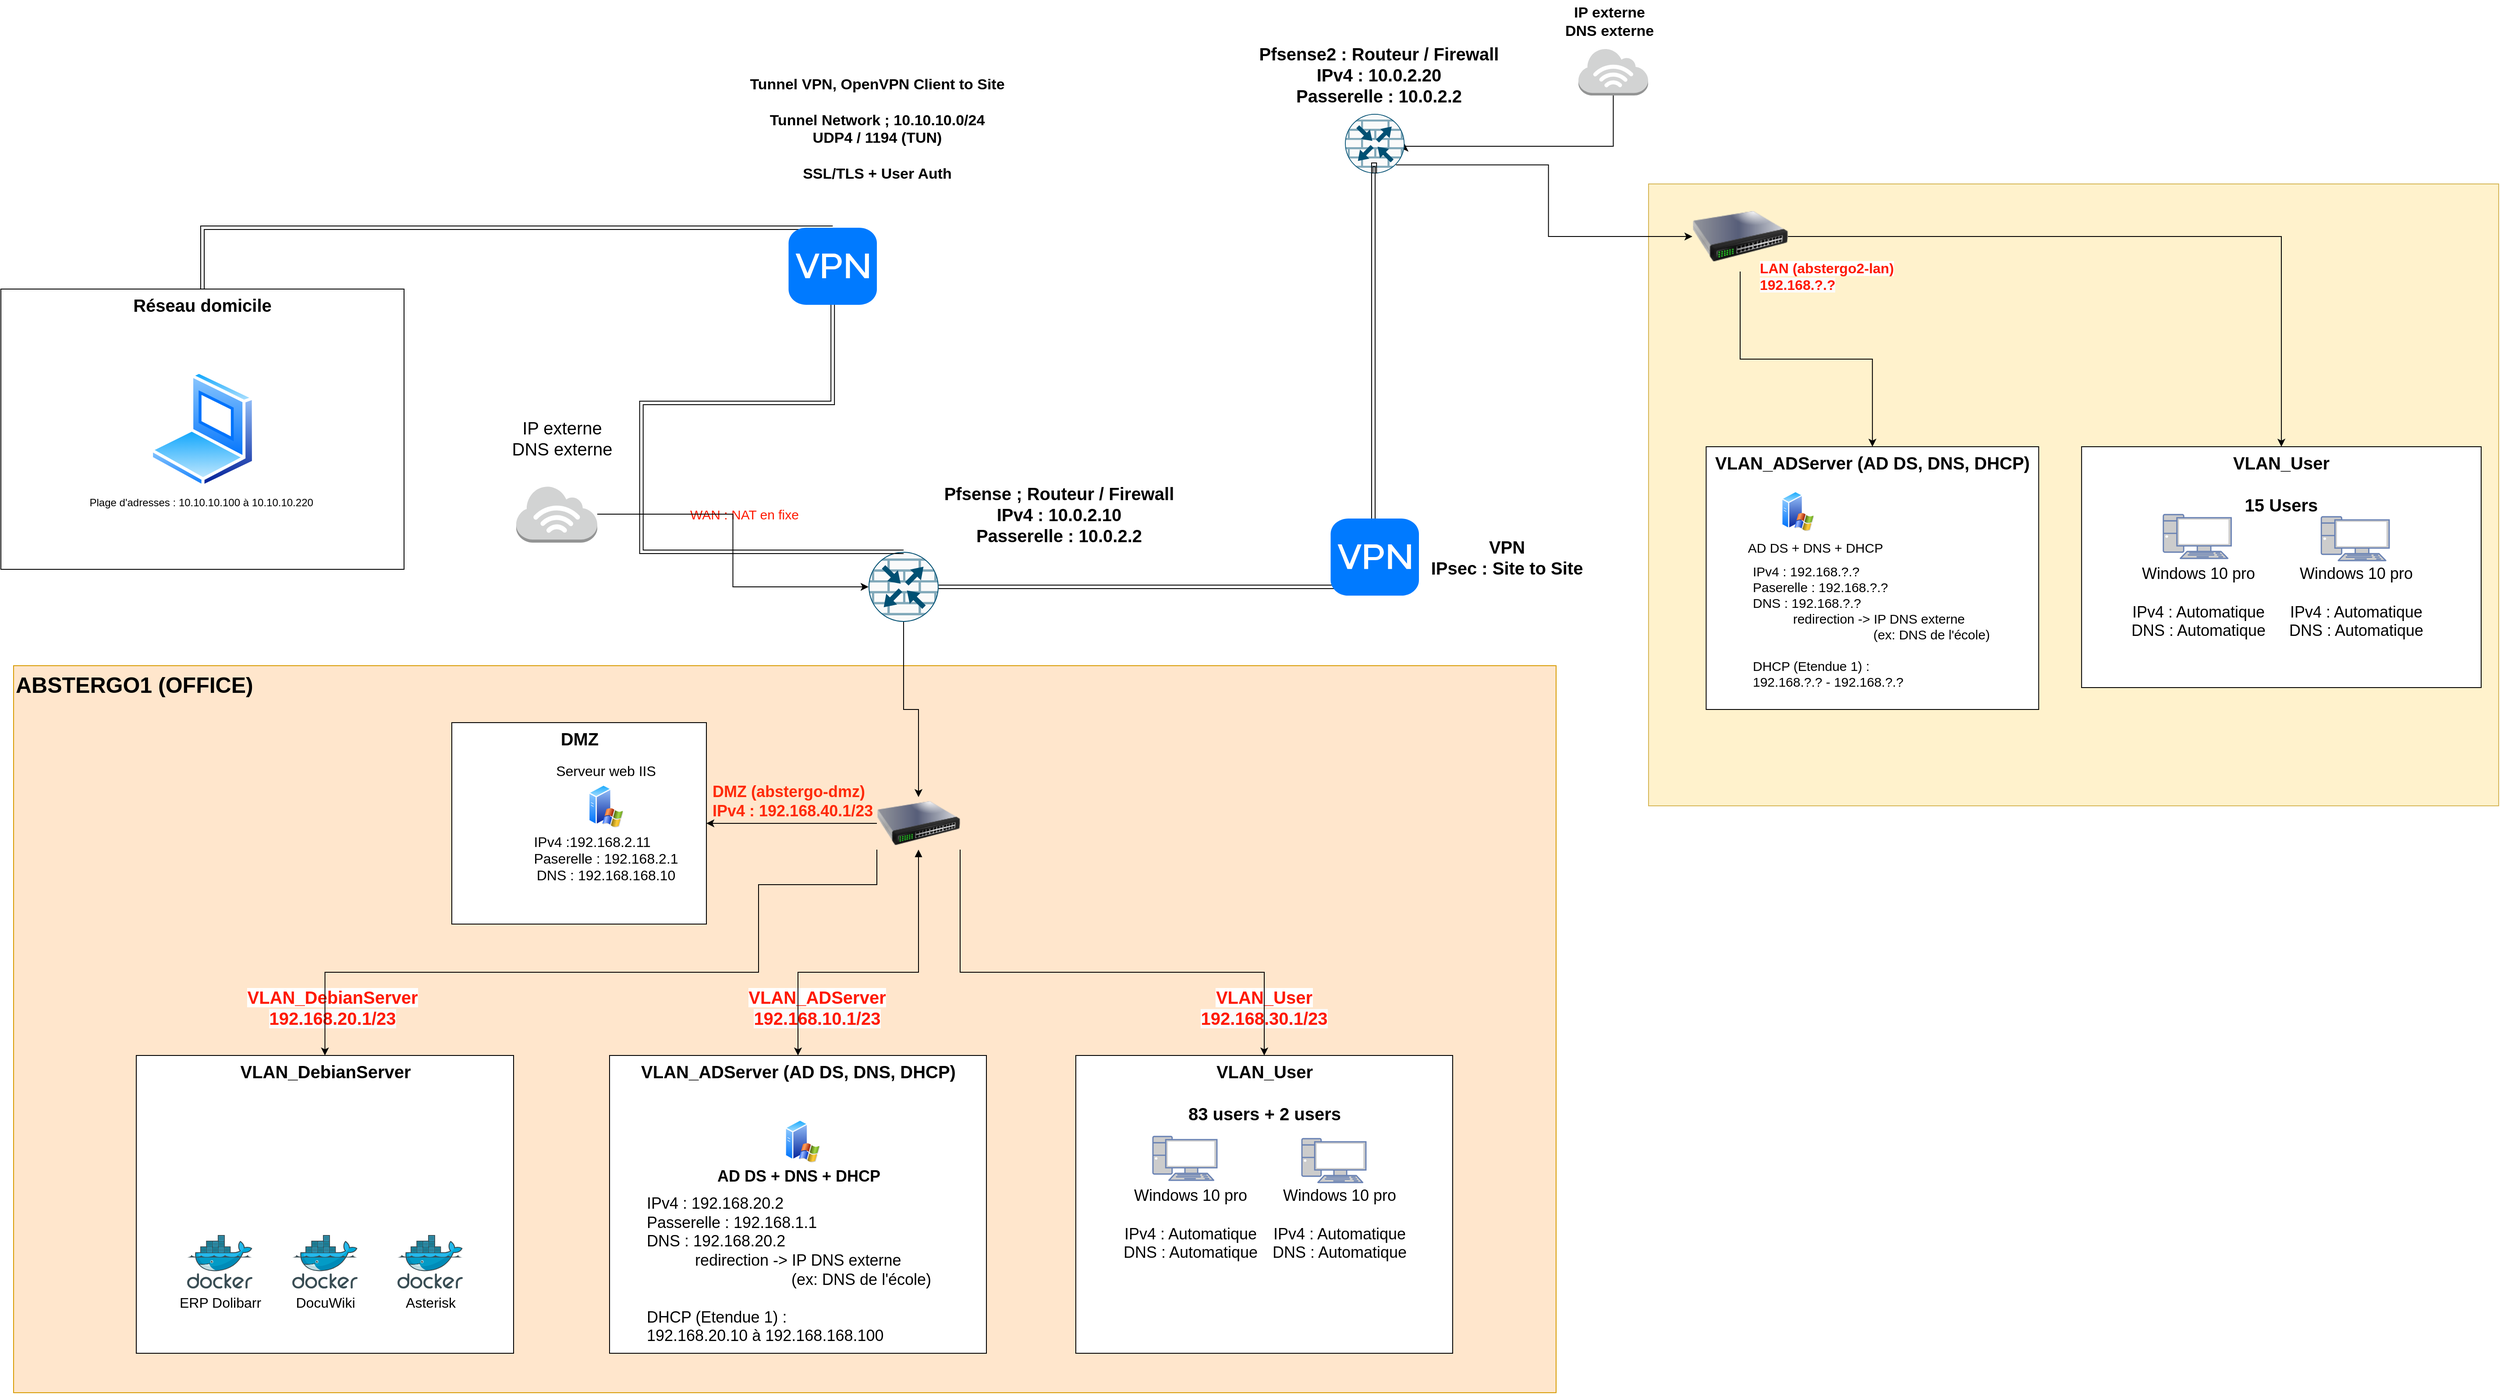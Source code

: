<mxfile version="22.1.11" type="github">
  <diagram name="Page-1" id="MvZi6WjR5LI27vXb7WO2">
    <mxGraphModel dx="2022" dy="1817" grid="1" gridSize="10" guides="1" tooltips="1" connect="1" arrows="1" fold="1" page="1" pageScale="1" pageWidth="827" pageHeight="1169" math="0" shadow="0">
      <root>
        <mxCell id="0" />
        <mxCell id="1" parent="0" />
        <mxCell id="er851UC71g-c0nVrdtV7-1" value="" style="sketch=0;points=[[0.5,0,0],[1,0.5,0],[0.5,1,0],[0,0.5,0],[0.145,0.145,0],[0.856,0.145,0],[0.855,0.856,0],[0.145,0.855,0]];verticalLabelPosition=bottom;html=1;verticalAlign=top;aspect=fixed;align=center;pointerEvents=1;shape=mxgraph.cisco19.rect;prIcon=router_with_firewall;fillColor=#FAFAFA;strokeColor=#005073;fontSize=15;" parent="1" vertex="1">
          <mxGeometry x="310" y="220" width="80" height="80" as="geometry" />
        </mxCell>
        <mxCell id="er851UC71g-c0nVrdtV7-13" value="&lt;font color=&quot;#ff1900&quot; style=&quot;font-size: 15px;&quot;&gt;WAN : NAT en fixe&lt;/font&gt;" style="text;html=1;align=center;verticalAlign=middle;resizable=0;points=[];autosize=1;strokeColor=none;fillColor=none;fontSize=15;" parent="1" vertex="1">
          <mxGeometry x="92.5" y="162" width="150" height="30" as="geometry" />
        </mxCell>
        <mxCell id="er851UC71g-c0nVrdtV7-52" value="VPN &lt;br style=&quot;font-size: 20px;&quot;&gt;IPsec : Site to Site" style="text;html=1;align=center;verticalAlign=middle;resizable=0;points=[];autosize=1;strokeColor=none;fillColor=none;fontSize=20;fontStyle=1" parent="1" vertex="1">
          <mxGeometry x="938" y="196" width="200" height="60" as="geometry" />
        </mxCell>
        <mxCell id="yVtWUF_JaeqVQCscmgx5-1" value="&lt;font style=&quot;font-size: 20px;&quot;&gt;&lt;b style=&quot;border-color: var(--border-color);&quot;&gt;Pfsense ; Routeur / Firewall&lt;/b&gt;&lt;b style=&quot;font-size: 20px;&quot;&gt;&lt;br&gt;IPv4 : 10.0.2.10&lt;br style=&quot;font-size: 20px;&quot;&gt;Passerelle : 10.0.2.2&lt;/b&gt;&lt;br style=&quot;font-size: 20px;&quot;&gt;&lt;/font&gt;" style="text;html=1;strokeColor=none;fillColor=none;align=center;verticalAlign=middle;whiteSpace=wrap;rounded=0;fontSize=20;" parent="1" vertex="1">
          <mxGeometry x="390" y="127" width="275" height="100" as="geometry" />
        </mxCell>
        <mxCell id="mZaBF571lBJjx8OvWB_--5" style="edgeStyle=orthogonalEdgeStyle;rounded=0;orthogonalLoop=1;jettySize=auto;html=1;entryX=1;entryY=0.5;entryDx=0;entryDy=0;entryPerimeter=0;" parent="1" source="er851UC71g-c0nVrdtV7-32" target="er851UC71g-c0nVrdtV7-30" edge="1">
          <mxGeometry relative="1" as="geometry">
            <Array as="points">
              <mxPoint x="1160" y="-243" />
            </Array>
          </mxGeometry>
        </mxCell>
        <mxCell id="mZaBF571lBJjx8OvWB_--21" style="edgeStyle=orthogonalEdgeStyle;rounded=0;orthogonalLoop=1;jettySize=auto;html=1;entryX=0;entryY=0.5;entryDx=0;entryDy=0;entryPerimeter=0;" parent="1" source="er851UC71g-c0nVrdtV7-3" target="er851UC71g-c0nVrdtV7-1" edge="1">
          <mxGeometry relative="1" as="geometry" />
        </mxCell>
        <mxCell id="mZaBF571lBJjx8OvWB_--29" value="&lt;b&gt;&lt;font style=&quot;font-size: 17px;&quot;&gt;Tunnel VPN, OpenVPN Client to Site&lt;br&gt;&lt;br&gt;Tunnel Network ; 10.10.10.0/24&lt;br&gt;UDP4 / 1194 (TUN)&lt;br&gt;&lt;br&gt;SSL/TLS + User Auth&lt;br&gt;&lt;br&gt;&lt;br&gt;&lt;/font&gt;&lt;/b&gt;" style="text;html=1;strokeColor=none;fillColor=none;align=center;verticalAlign=top;whiteSpace=wrap;rounded=0;" parent="1" vertex="1">
          <mxGeometry x="170" y="-330" width="300" height="130" as="geometry" />
        </mxCell>
        <mxCell id="6ZlObFO1UDX342JjieMF-1" value="" style="group" vertex="1" connectable="0" parent="1">
          <mxGeometry x="-680" y="-80" width="460" height="320" as="geometry" />
        </mxCell>
        <mxCell id="mZaBF571lBJjx8OvWB_--22" value="&lt;font style=&quot;font-size: 20px;&quot;&gt;&lt;b&gt;Réseau domicile&lt;/b&gt;&lt;/font&gt;" style="rounded=0;whiteSpace=wrap;html=1;verticalAlign=top;" parent="6ZlObFO1UDX342JjieMF-1" vertex="1">
          <mxGeometry width="460" height="320" as="geometry" />
        </mxCell>
        <mxCell id="mZaBF571lBJjx8OvWB_--23" value="Plage d&#39;adresses : &lt;font style=&quot;font-size: 12px;&quot;&gt;10.10.10.100 à 10.10.10.220&lt;/font&gt;&amp;nbsp;" style="image;aspect=fixed;perimeter=ellipsePerimeter;html=1;align=center;shadow=0;dashed=0;spacingTop=3;image=img/lib/active_directory/laptop_client.svg;" parent="6ZlObFO1UDX342JjieMF-1" vertex="1">
          <mxGeometry x="169.7" y="93" width="120.6" height="134" as="geometry" />
        </mxCell>
        <mxCell id="6ZlObFO1UDX342JjieMF-5" value="" style="group" vertex="1" connectable="0" parent="1">
          <mxGeometry x="1200" y="-200" width="970" height="710" as="geometry" />
        </mxCell>
        <mxCell id="mZaBF571lBJjx8OvWB_--40" value="" style="rounded=0;whiteSpace=wrap;html=1;fillColor=#fff2cc;strokeColor=#d6b656;" parent="6ZlObFO1UDX342JjieMF-5" vertex="1">
          <mxGeometry width="970" height="710" as="geometry" />
        </mxCell>
        <mxCell id="6ZlObFO1UDX342JjieMF-2" value="" style="group" vertex="1" connectable="0" parent="6ZlObFO1UDX342JjieMF-5">
          <mxGeometry x="65.723" y="300" width="379.423" height="300" as="geometry" />
        </mxCell>
        <mxCell id="mZaBF571lBJjx8OvWB_--6" value="&lt;b&gt;VLAN_ADServer (AD DS, DNS, DHCP)&lt;/b&gt;" style="rounded=0;whiteSpace=wrap;html=1;verticalAlign=top;fontSize=20;" parent="6ZlObFO1UDX342JjieMF-2" vertex="1">
          <mxGeometry width="379.423" height="300" as="geometry" />
        </mxCell>
        <mxCell id="6ZlObFO1UDX342JjieMF-23" value="" style="group" vertex="1" connectable="0" parent="6ZlObFO1UDX342JjieMF-2">
          <mxGeometry x="34.493" y="50" width="287.131" height="235" as="geometry" />
        </mxCell>
        <mxCell id="er851UC71g-c0nVrdtV7-41" value="" style="image;aspect=fixed;perimeter=ellipsePerimeter;html=1;align=center;shadow=0;dashed=0;spacingTop=3;image=img/lib/active_directory/windows_server_2.svg;fontSize=15;" parent="6ZlObFO1UDX342JjieMF-23" vertex="1">
          <mxGeometry x="51.273" width="37.29" height="46.612" as="geometry" />
        </mxCell>
        <mxCell id="er851UC71g-c0nVrdtV7-42" value="AD DS + DNS + DHCP&lt;br style=&quot;font-size: 15px;&quot;&gt;" style="text;html=1;align=center;verticalAlign=middle;resizable=0;points=[];autosize=1;strokeColor=none;fillColor=none;fontSize=15;" parent="6ZlObFO1UDX342JjieMF-23" vertex="1">
          <mxGeometry y="50" width="180" height="30" as="geometry" />
        </mxCell>
        <mxCell id="er851UC71g-c0nVrdtV7-43" value="IPv4 : 192.168.?.?&lt;br style=&quot;font-size: 15px;&quot;&gt;Paserelle : 192.168.?.?&lt;br style=&quot;font-size: 15px;&quot;&gt;DNS : 192.168.?.?&lt;br style=&quot;font-size: 15px;&quot;&gt;&amp;nbsp; &amp;nbsp; &amp;nbsp; &amp;nbsp; &amp;nbsp; &amp;nbsp;redirection -&amp;gt; IP DNS externe&lt;br style=&quot;font-size: 15px;&quot;&gt;&amp;nbsp; &amp;nbsp; &amp;nbsp; &amp;nbsp; &amp;nbsp; &amp;nbsp; &amp;nbsp; &amp;nbsp; &amp;nbsp; &amp;nbsp; &amp;nbsp; &amp;nbsp; &amp;nbsp; &amp;nbsp; &amp;nbsp; &amp;nbsp; &amp;nbsp;(ex: DNS de l&#39;école)&lt;br style=&quot;font-size: 15px;&quot;&gt;&lt;br style=&quot;font-size: 15px;&quot;&gt;DHCP (Etendue 1) :&lt;br style=&quot;font-size: 15px;&quot;&gt;192.168.?.? - 192.168.?.?" style="text;html=1;align=left;verticalAlign=middle;resizable=0;points=[];autosize=1;strokeColor=none;fillColor=none;fontSize=15;" parent="6ZlObFO1UDX342JjieMF-23" vertex="1">
          <mxGeometry x="16.78" y="75" width="290" height="160" as="geometry" />
        </mxCell>
        <mxCell id="6ZlObFO1UDX342JjieMF-3" value="" style="group" vertex="1" connectable="0" parent="6ZlObFO1UDX342JjieMF-5">
          <mxGeometry x="494.09" y="300" width="455.91" height="275" as="geometry" />
        </mxCell>
        <mxCell id="mZaBF571lBJjx8OvWB_--32" value="&lt;font style=&quot;font-size: 20px;&quot;&gt;&lt;b&gt;VLAN_User&lt;br&gt;&lt;br&gt;15 Users&lt;br&gt;&lt;/b&gt;&lt;/font&gt;" style="rounded=0;whiteSpace=wrap;html=1;verticalAlign=top;" parent="6ZlObFO1UDX342JjieMF-3" vertex="1">
          <mxGeometry width="455.91" height="275" as="geometry" />
        </mxCell>
        <mxCell id="6ZlObFO1UDX342JjieMF-27" value="" style="group" vertex="1" connectable="0" parent="6ZlObFO1UDX342JjieMF-3">
          <mxGeometry x="222.654" y="80" width="190.846" height="147.5" as="geometry" />
        </mxCell>
        <mxCell id="mZaBF571lBJjx8OvWB_--34" value="Windows 10 pro&lt;br style=&quot;font-size: 18px;&quot;&gt;&lt;br style=&quot;font-size: 18px;&quot;&gt;IPv4 : Automatique&lt;br style=&quot;font-size: 18px;&quot;&gt;DNS : Automatique" style="text;html=1;align=center;verticalAlign=middle;resizable=0;points=[];autosize=1;strokeColor=none;fillColor=none;fontSize=18;" parent="6ZlObFO1UDX342JjieMF-27" vertex="1">
          <mxGeometry y="47.5" width="180" height="100" as="geometry" />
        </mxCell>
        <mxCell id="mZaBF571lBJjx8OvWB_--36" value="" style="fontColor=#0066CC;verticalAlign=top;verticalLabelPosition=bottom;labelPosition=center;align=center;html=1;outlineConnect=0;fillColor=#CCCCCC;strokeColor=#6881B3;gradientColor=none;gradientDirection=north;strokeWidth=2;shape=mxgraph.networks.pc;" parent="6ZlObFO1UDX342JjieMF-27" vertex="1">
          <mxGeometry x="50.892" width="77.399" height="50" as="geometry" />
        </mxCell>
        <mxCell id="6ZlObFO1UDX342JjieMF-28" value="" style="group" vertex="1" connectable="0" parent="6ZlObFO1UDX342JjieMF-3">
          <mxGeometry x="42.41" y="77.5" width="190.846" height="150" as="geometry" />
        </mxCell>
        <mxCell id="mZaBF571lBJjx8OvWB_--33" value="Windows 10 pro&lt;br style=&quot;font-size: 18px;&quot;&gt;&lt;br style=&quot;font-size: 18px;&quot;&gt;IPv4 : Automatique&lt;br style=&quot;font-size: 18px;&quot;&gt;DNS : Automatique" style="text;html=1;align=center;verticalAlign=middle;resizable=0;points=[];autosize=1;strokeColor=none;fillColor=none;fontSize=18;" parent="6ZlObFO1UDX342JjieMF-28" vertex="1">
          <mxGeometry y="50" width="180" height="100" as="geometry" />
        </mxCell>
        <mxCell id="mZaBF571lBJjx8OvWB_--35" value="" style="fontColor=#0066CC;verticalAlign=top;verticalLabelPosition=bottom;labelPosition=center;align=center;html=1;outlineConnect=0;fillColor=#CCCCCC;strokeColor=#6881B3;gradientColor=none;gradientDirection=north;strokeWidth=2;shape=mxgraph.networks.pc;" parent="6ZlObFO1UDX342JjieMF-28" vertex="1">
          <mxGeometry x="50.892" width="77.399" height="50" as="geometry" />
        </mxCell>
        <mxCell id="6ZlObFO1UDX342JjieMF-4" value="" style="group" vertex="1" connectable="0" parent="6ZlObFO1UDX342JjieMF-5">
          <mxGeometry x="49.999" y="20" width="278.741" height="120" as="geometry" />
        </mxCell>
        <mxCell id="er851UC71g-c0nVrdtV7-39" value="" style="image;html=1;image=img/lib/clip_art/networking/Switch_128x128.png" parent="6ZlObFO1UDX342JjieMF-4" vertex="1">
          <mxGeometry width="109.073" height="80" as="geometry" />
        </mxCell>
        <mxCell id="er851UC71g-c0nVrdtV7-44" value="&lt;font style=&quot;font-size: 16px;&quot; color=&quot;#ff1900&quot;&gt;&lt;b&gt;&lt;span style=&quot;font-family: Helvetica; font-style: normal; font-variant-ligatures: normal; font-variant-caps: normal; letter-spacing: normal; orphans: 2; text-align: center; text-indent: 0px; text-transform: none; widows: 2; word-spacing: 0px; -webkit-text-stroke-width: 0px; background-color: rgb(255, 255, 255); text-decoration-thickness: initial; text-decoration-style: initial; text-decoration-color: initial; float: none; display: inline !important;&quot;&gt;LAN (abstergo2-lan)&lt;/span&gt;&lt;br style=&quot;border-color: var(--border-color); font-family: Helvetica; font-style: normal; font-variant-ligatures: normal; font-variant-caps: normal; letter-spacing: normal; orphans: 2; text-indent: 0px; text-transform: none; widows: 2; word-spacing: 0px; -webkit-text-stroke-width: 0px; text-decoration-thickness: initial; text-decoration-style: initial; text-decoration-color: initial; text-align: left; background-color: rgb(251, 251, 251);&quot;&gt;&lt;span style=&quot;border-color: var(--border-color); font-family: Helvetica; font-style: normal; font-variant-ligatures: normal; font-variant-caps: normal; letter-spacing: normal; orphans: 2; text-indent: 0px; text-transform: none; widows: 2; word-spacing: 0px; -webkit-text-stroke-width: 0px; text-decoration-thickness: initial; text-decoration-style: initial; text-decoration-color: initial; text-align: left; background-color: rgb(251, 251, 251);&quot;&gt;192.168.?.?&lt;/span&gt;&lt;/b&gt;&lt;/font&gt;" style="text;whiteSpace=wrap;html=1;" parent="6ZlObFO1UDX342JjieMF-4" vertex="1">
          <mxGeometry x="75.046" y="60" width="203.695" height="60" as="geometry" />
        </mxCell>
        <mxCell id="mZaBF571lBJjx8OvWB_--38" style="edgeStyle=orthogonalEdgeStyle;rounded=0;orthogonalLoop=1;jettySize=auto;html=1;exitX=0.5;exitY=1;exitDx=0;exitDy=0;entryX=0.5;entryY=0;entryDx=0;entryDy=0;" parent="6ZlObFO1UDX342JjieMF-5" source="er851UC71g-c0nVrdtV7-39" target="mZaBF571lBJjx8OvWB_--6" edge="1">
          <mxGeometry relative="1" as="geometry" />
        </mxCell>
        <mxCell id="mZaBF571lBJjx8OvWB_--41" style="edgeStyle=orthogonalEdgeStyle;rounded=0;orthogonalLoop=1;jettySize=auto;html=1;entryX=0.5;entryY=0;entryDx=0;entryDy=0;" parent="6ZlObFO1UDX342JjieMF-5" source="er851UC71g-c0nVrdtV7-39" target="mZaBF571lBJjx8OvWB_--32" edge="1">
          <mxGeometry relative="1" as="geometry" />
        </mxCell>
        <mxCell id="6ZlObFO1UDX342JjieMF-30" value="" style="group" vertex="1" connectable="0" parent="1">
          <mxGeometry x="-665.5" y="350" width="1760" height="830" as="geometry" />
        </mxCell>
        <mxCell id="mZaBF571lBJjx8OvWB_--7" value="&lt;font size=&quot;1&quot; style=&quot;&quot;&gt;&lt;b style=&quot;font-size: 25px;&quot;&gt;ABSTERGO1 (OFFICE)&lt;/b&gt;&lt;/font&gt;" style="rounded=0;whiteSpace=wrap;html=1;verticalAlign=top;fillColor=#ffe6cc;strokeColor=#d79b00;align=left;" parent="6ZlObFO1UDX342JjieMF-30" vertex="1">
          <mxGeometry width="1760" height="830" as="geometry" />
        </mxCell>
        <mxCell id="er851UC71g-c0nVrdtV7-9" value="" style="image;html=1;image=img/lib/clip_art/networking/Switch_128x128.png" parent="6ZlObFO1UDX342JjieMF-30" vertex="1">
          <mxGeometry x="985" y="150" width="95" height="60" as="geometry" />
        </mxCell>
        <mxCell id="6ZlObFO1UDX342JjieMF-16" value="" style="group" vertex="1" connectable="0" parent="6ZlObFO1UDX342JjieMF-30">
          <mxGeometry x="140" y="360" width="430.5" height="425" as="geometry" />
        </mxCell>
        <mxCell id="mZaBF571lBJjx8OvWB_--16" value="&lt;font style=&quot;font-size: 20px;&quot; color=&quot;#ff1900&quot;&gt;&lt;b&gt;&lt;span style=&quot;font-family: Helvetica; font-style: normal; font-variant-ligatures: normal; font-variant-caps: normal; letter-spacing: normal; orphans: 2; text-indent: 0px; text-transform: none; widows: 2; word-spacing: 0px; -webkit-text-stroke-width: 0px; background-color: rgb(255, 255, 255); text-decoration-thickness: initial; text-decoration-style: initial; text-decoration-color: initial; float: none; display: inline !important;&quot;&gt;VLAN_DebianServer&lt;/span&gt;&lt;br style=&quot;border-color: var(--border-color); font-family: Helvetica; font-style: normal; font-variant-ligatures: normal; font-variant-caps: normal; letter-spacing: normal; orphans: 2; text-indent: 0px; text-transform: none; widows: 2; word-spacing: 0px; -webkit-text-stroke-width: 0px; text-decoration-thickness: initial; text-decoration-style: initial; text-decoration-color: initial; background-color: rgb(251, 251, 251);&quot;&gt;&lt;span style=&quot;border-color: var(--border-color); font-family: Helvetica; font-style: normal; font-variant-ligatures: normal; font-variant-caps: normal; letter-spacing: normal; orphans: 2; text-indent: 0px; text-transform: none; widows: 2; word-spacing: 0px; -webkit-text-stroke-width: 0px; text-decoration-thickness: initial; text-decoration-style: initial; text-decoration-color: initial; background-color: rgb(251, 251, 251);&quot;&gt;192.168.20.1/23&lt;/span&gt;&lt;/b&gt;&lt;/font&gt;" style="text;whiteSpace=wrap;html=1;align=center;" parent="6ZlObFO1UDX342JjieMF-16" vertex="1">
          <mxGeometry x="17.5" width="413" height="50" as="geometry" />
        </mxCell>
        <mxCell id="6ZlObFO1UDX342JjieMF-15" value="" style="group" vertex="1" connectable="0" parent="6ZlObFO1UDX342JjieMF-16">
          <mxGeometry y="85" width="430.5" height="340" as="geometry" />
        </mxCell>
        <mxCell id="fWp4V6kTdG-GsxBKZvSA-1" value="&lt;font style=&quot;font-size: 20px;&quot;&gt;&lt;b&gt;VLAN_DebianServer&lt;br&gt;&lt;/b&gt;&lt;/font&gt;" style="rounded=0;whiteSpace=wrap;html=1;verticalAlign=top;" parent="6ZlObFO1UDX342JjieMF-15" vertex="1">
          <mxGeometry width="430.5" height="340" as="geometry" />
        </mxCell>
        <mxCell id="6ZlObFO1UDX342JjieMF-14" value="" style="group" vertex="1" connectable="0" parent="6ZlObFO1UDX342JjieMF-15">
          <mxGeometry x="58" y="205.0" width="314.51" height="61.1" as="geometry" />
        </mxCell>
        <mxCell id="mZaBF571lBJjx8OvWB_--13" value="&lt;font style=&quot;font-size: 16px;&quot;&gt;ERP Dolibarr&lt;/font&gt;" style="image;sketch=0;aspect=fixed;html=1;points=[];align=center;fontSize=12;image=img/lib/mscae/Docker.svg;" parent="6ZlObFO1UDX342JjieMF-14" vertex="1">
          <mxGeometry y="1.137e-13" width="74.51" height="61.1" as="geometry" />
        </mxCell>
        <mxCell id="mZaBF571lBJjx8OvWB_--14" value="&lt;font style=&quot;font-size: 16px;&quot;&gt;DocuWiki&lt;br&gt;&lt;/font&gt;" style="image;sketch=0;aspect=fixed;html=1;points=[];align=center;fontSize=12;image=img/lib/mscae/Docker.svg;" parent="6ZlObFO1UDX342JjieMF-14" vertex="1">
          <mxGeometry x="120" width="74.51" height="61.1" as="geometry" />
        </mxCell>
        <mxCell id="mZaBF571lBJjx8OvWB_--15" value="&lt;font style=&quot;font-size: 16px;&quot;&gt;Asterisk&lt;br&gt;&lt;/font&gt;" style="image;sketch=0;aspect=fixed;html=1;points=[];align=center;fontSize=12;image=img/lib/mscae/Docker.svg;" parent="6ZlObFO1UDX342JjieMF-14" vertex="1">
          <mxGeometry x="240" width="74.51" height="61.1" as="geometry" />
        </mxCell>
        <mxCell id="NEBlF3I7ez4M1kG7c2lx-2" style="edgeStyle=orthogonalEdgeStyle;rounded=0;orthogonalLoop=1;jettySize=auto;html=1;exitX=0;exitY=1;exitDx=0;exitDy=0;entryX=0.5;entryY=0;entryDx=0;entryDy=0;" parent="6ZlObFO1UDX342JjieMF-30" source="er851UC71g-c0nVrdtV7-9" target="fWp4V6kTdG-GsxBKZvSA-1" edge="1">
          <mxGeometry relative="1" as="geometry">
            <Array as="points">
              <mxPoint x="985" y="250" />
              <mxPoint x="850" y="250" />
              <mxPoint x="850" y="350" />
              <mxPoint x="355" y="350" />
            </Array>
          </mxGeometry>
        </mxCell>
        <mxCell id="6ZlObFO1UDX342JjieMF-17" value="" style="group" vertex="1" connectable="0" parent="6ZlObFO1UDX342JjieMF-30">
          <mxGeometry x="680" y="360" width="443" height="425" as="geometry" />
        </mxCell>
        <mxCell id="mZaBF571lBJjx8OvWB_--18" value="&lt;font style=&quot;font-size: 20px;&quot; color=&quot;#ff1900&quot;&gt;&lt;b&gt;&lt;span style=&quot;font-family: Helvetica; font-style: normal; font-variant-ligatures: normal; font-variant-caps: normal; letter-spacing: normal; orphans: 2; text-indent: 0px; text-transform: none; widows: 2; word-spacing: 0px; -webkit-text-stroke-width: 0px; background-color: rgb(255, 255, 255); text-decoration-thickness: initial; text-decoration-style: initial; text-decoration-color: initial; float: none; display: inline !important;&quot;&gt;VLAN_ADServer&lt;/span&gt;&lt;br style=&quot;border-color: var(--border-color); font-family: Helvetica; font-style: normal; font-variant-ligatures: normal; font-variant-caps: normal; letter-spacing: normal; orphans: 2; text-indent: 0px; text-transform: none; widows: 2; word-spacing: 0px; -webkit-text-stroke-width: 0px; text-decoration-thickness: initial; text-decoration-style: initial; text-decoration-color: initial; background-color: rgb(251, 251, 251);&quot;&gt;&lt;span style=&quot;border-color: var(--border-color); font-family: Helvetica; font-style: normal; font-variant-ligatures: normal; font-variant-caps: normal; letter-spacing: normal; orphans: 2; text-indent: 0px; text-transform: none; widows: 2; word-spacing: 0px; -webkit-text-stroke-width: 0px; text-decoration-thickness: initial; text-decoration-style: initial; text-decoration-color: initial; background-color: rgb(251, 251, 251);&quot;&gt;192.168.10.1/23&lt;/span&gt;&lt;/b&gt;&lt;/font&gt;" style="text;whiteSpace=wrap;html=1;align=center;" parent="6ZlObFO1UDX342JjieMF-17" vertex="1">
          <mxGeometry x="30" width="413" height="50" as="geometry" />
        </mxCell>
        <mxCell id="6ZlObFO1UDX342JjieMF-7" value="" style="group" vertex="1" connectable="0" parent="6ZlObFO1UDX342JjieMF-17">
          <mxGeometry y="85" width="430" height="340" as="geometry" />
        </mxCell>
        <mxCell id="6ZlObFO1UDX342JjieMF-13" value="" style="group" vertex="1" connectable="0" parent="6ZlObFO1UDX342JjieMF-7">
          <mxGeometry width="430" height="340" as="geometry" />
        </mxCell>
        <mxCell id="mZaBF571lBJjx8OvWB_--1" value="&lt;font style=&quot;font-size: 20px;&quot;&gt;&lt;b&gt;VLAN_ADServer (AD DS, DNS, DHCP)&lt;br&gt;&lt;br&gt;&lt;/b&gt;&lt;/font&gt;" style="rounded=0;whiteSpace=wrap;html=1;verticalAlign=top;" parent="6ZlObFO1UDX342JjieMF-13" vertex="1">
          <mxGeometry width="430" height="340" as="geometry" />
        </mxCell>
        <mxCell id="6ZlObFO1UDX342JjieMF-12" value="" style="group" vertex="1" connectable="0" parent="6ZlObFO1UDX342JjieMF-13">
          <mxGeometry x="40" y="72.5" width="350" height="267.5" as="geometry" />
        </mxCell>
        <mxCell id="er851UC71g-c0nVrdtV7-7" value="" style="image;aspect=fixed;perimeter=ellipsePerimeter;html=1;align=center;shadow=0;dashed=0;spacingTop=3;image=img/lib/active_directory/windows_server_2.svg;fontSize=18;fontStyle=1" parent="6ZlObFO1UDX342JjieMF-12" vertex="1">
          <mxGeometry x="160" width="40" height="50" as="geometry" />
        </mxCell>
        <mxCell id="er851UC71g-c0nVrdtV7-21" value="IPv4 : 192.168.20.2&lt;br style=&quot;font-size: 18px;&quot;&gt;Passerelle : 192.168.1.1&lt;br style=&quot;font-size: 18px;&quot;&gt;DNS : 192.168.20.2&lt;br style=&quot;font-size: 18px;&quot;&gt;&amp;nbsp; &amp;nbsp; &amp;nbsp; &amp;nbsp; &amp;nbsp; &amp;nbsp;redirection -&amp;gt; IP DNS externe&lt;br style=&quot;font-size: 18px;&quot;&gt;&amp;nbsp; &amp;nbsp; &amp;nbsp; &amp;nbsp; &amp;nbsp; &amp;nbsp; &amp;nbsp; &amp;nbsp; &amp;nbsp; &amp;nbsp; &amp;nbsp; &amp;nbsp; &amp;nbsp; &amp;nbsp; &amp;nbsp; &amp;nbsp; &amp;nbsp;(ex: DNS de l&#39;école)&lt;br style=&quot;font-size: 18px;&quot;&gt;&lt;br style=&quot;font-size: 18px;&quot;&gt;DHCP (Etendue 1) :&lt;br style=&quot;font-size: 18px;&quot;&gt;192.168.20.10 à 192.168.168.100" style="text;html=1;align=left;verticalAlign=middle;resizable=0;points=[];autosize=1;strokeColor=none;fillColor=none;fontSize=18;" parent="6ZlObFO1UDX342JjieMF-12" vertex="1">
          <mxGeometry y="77.5" width="350" height="190" as="geometry" />
        </mxCell>
        <mxCell id="er851UC71g-c0nVrdtV7-8" value="&lt;b style=&quot;font-size: 18px;&quot;&gt;AD DS + DNS + DHCP&lt;/b&gt;" style="text;html=1;align=center;verticalAlign=middle;resizable=0;points=[];autosize=1;strokeColor=none;fillColor=none;fontSize=18;" parent="6ZlObFO1UDX342JjieMF-12" vertex="1">
          <mxGeometry x="70" y="45" width="210" height="40" as="geometry" />
        </mxCell>
        <mxCell id="mZaBF571lBJjx8OvWB_--10" style="edgeStyle=orthogonalEdgeStyle;rounded=0;orthogonalLoop=1;jettySize=auto;html=1;entryX=0.5;entryY=0;entryDx=0;entryDy=0;startArrow=block;startFill=1;" parent="6ZlObFO1UDX342JjieMF-30" target="mZaBF571lBJjx8OvWB_--1" edge="1" source="er851UC71g-c0nVrdtV7-9">
          <mxGeometry relative="1" as="geometry">
            <Array as="points">
              <mxPoint x="1033" y="350" />
              <mxPoint x="895" y="350" />
            </Array>
            <mxPoint x="1040.0" y="255" as="sourcePoint" />
          </mxGeometry>
        </mxCell>
        <mxCell id="6ZlObFO1UDX342JjieMF-18" value="" style="group" vertex="1" connectable="0" parent="6ZlObFO1UDX342JjieMF-30">
          <mxGeometry x="1212" y="360" width="430" height="425" as="geometry" />
        </mxCell>
        <mxCell id="mZaBF571lBJjx8OvWB_--19" value="&lt;font style=&quot;font-size: 20px;&quot; color=&quot;#ff1900&quot;&gt;&lt;b&gt;&lt;span style=&quot;font-family: Helvetica; font-style: normal; font-variant-ligatures: normal; font-variant-caps: normal; letter-spacing: normal; orphans: 2; text-indent: 0px; text-transform: none; widows: 2; word-spacing: 0px; -webkit-text-stroke-width: 0px; background-color: rgb(255, 255, 255); text-decoration-thickness: initial; text-decoration-style: initial; text-decoration-color: initial; float: none; display: inline !important;&quot;&gt;VLAN_User&lt;/span&gt;&lt;br style=&quot;border-color: var(--border-color); font-family: Helvetica; font-style: normal; font-variant-ligatures: normal; font-variant-caps: normal; letter-spacing: normal; orphans: 2; text-indent: 0px; text-transform: none; widows: 2; word-spacing: 0px; -webkit-text-stroke-width: 0px; text-decoration-thickness: initial; text-decoration-style: initial; text-decoration-color: initial; background-color: rgb(251, 251, 251);&quot;&gt;&lt;span style=&quot;border-color: var(--border-color); font-family: Helvetica; font-style: normal; font-variant-ligatures: normal; font-variant-caps: normal; letter-spacing: normal; orphans: 2; text-indent: 0px; text-transform: none; widows: 2; word-spacing: 0px; -webkit-text-stroke-width: 0px; text-decoration-thickness: initial; text-decoration-style: initial; text-decoration-color: initial; background-color: rgb(251, 251, 251);&quot;&gt;192.168.30.1/23&lt;/span&gt;&lt;/b&gt;&lt;/font&gt;" style="text;whiteSpace=wrap;html=1;align=center;" parent="6ZlObFO1UDX342JjieMF-18" vertex="1">
          <mxGeometry x="8.5" width="413" height="50" as="geometry" />
        </mxCell>
        <mxCell id="6ZlObFO1UDX342JjieMF-11" value="" style="group" vertex="1" connectable="0" parent="6ZlObFO1UDX342JjieMF-18">
          <mxGeometry y="85" width="430" height="340" as="geometry" />
        </mxCell>
        <mxCell id="mZaBF571lBJjx8OvWB_--3" value="&lt;font style=&quot;font-size: 20px;&quot;&gt;&lt;b&gt;VLAN_User&lt;br&gt;&lt;br&gt;83 users + 2 users&lt;br&gt;&lt;/b&gt;&lt;/font&gt;" style="rounded=0;whiteSpace=wrap;html=1;verticalAlign=top;" parent="6ZlObFO1UDX342JjieMF-11" vertex="1">
          <mxGeometry width="430" height="340" as="geometry" />
        </mxCell>
        <mxCell id="6ZlObFO1UDX342JjieMF-9" value="" style="group" vertex="1" connectable="0" parent="6ZlObFO1UDX342JjieMF-11">
          <mxGeometry x="210" y="95" width="180" height="147.5" as="geometry" />
        </mxCell>
        <mxCell id="mZaBF571lBJjx8OvWB_--9" value="Windows 10 pro&lt;br style=&quot;font-size: 18px;&quot;&gt;&lt;br style=&quot;font-size: 18px;&quot;&gt;IPv4&amp;nbsp;: Automatique&lt;br style=&quot;font-size: 18px;&quot;&gt;DNS : Automatique" style="text;html=1;align=center;verticalAlign=middle;resizable=0;points=[];autosize=1;strokeColor=none;fillColor=none;fontSize=18;" parent="6ZlObFO1UDX342JjieMF-9" vertex="1">
          <mxGeometry y="47.5" width="180" height="100" as="geometry" />
        </mxCell>
        <mxCell id="mZaBF571lBJjx8OvWB_--25" value="" style="fontColor=#0066CC;verticalAlign=top;verticalLabelPosition=bottom;labelPosition=center;align=center;html=1;outlineConnect=0;fillColor=#CCCCCC;strokeColor=#6881B3;gradientColor=none;gradientDirection=north;strokeWidth=2;shape=mxgraph.networks.pc;" parent="6ZlObFO1UDX342JjieMF-9" vertex="1">
          <mxGeometry x="48" width="73" height="50" as="geometry" />
        </mxCell>
        <mxCell id="6ZlObFO1UDX342JjieMF-10" value="" style="group" vertex="1" connectable="0" parent="6ZlObFO1UDX342JjieMF-11">
          <mxGeometry x="40" y="92.5" width="180" height="150" as="geometry" />
        </mxCell>
        <mxCell id="er851UC71g-c0nVrdtV7-24" value="Windows 10 pro&lt;br style=&quot;font-size: 18px;&quot;&gt;&lt;br style=&quot;font-size: 18px;&quot;&gt;IPv4 : Automatique&lt;br style=&quot;font-size: 18px;&quot;&gt;DNS : Automatique" style="text;html=1;align=center;verticalAlign=middle;resizable=0;points=[];autosize=1;strokeColor=none;fillColor=none;fontSize=18;" parent="6ZlObFO1UDX342JjieMF-10" vertex="1">
          <mxGeometry y="50" width="180" height="100" as="geometry" />
        </mxCell>
        <mxCell id="mZaBF571lBJjx8OvWB_--24" value="" style="fontColor=#0066CC;verticalAlign=top;verticalLabelPosition=bottom;labelPosition=center;align=center;html=1;outlineConnect=0;fillColor=#CCCCCC;strokeColor=#6881B3;gradientColor=none;gradientDirection=north;strokeWidth=2;shape=mxgraph.networks.pc;" parent="6ZlObFO1UDX342JjieMF-10" vertex="1">
          <mxGeometry x="48" width="73" height="50" as="geometry" />
        </mxCell>
        <mxCell id="mZaBF571lBJjx8OvWB_--4" style="edgeStyle=orthogonalEdgeStyle;rounded=0;orthogonalLoop=1;jettySize=auto;html=1;exitX=1;exitY=1;exitDx=0;exitDy=0;entryX=0.5;entryY=0;entryDx=0;entryDy=0;" parent="6ZlObFO1UDX342JjieMF-30" source="er851UC71g-c0nVrdtV7-9" target="mZaBF571lBJjx8OvWB_--3" edge="1">
          <mxGeometry relative="1" as="geometry">
            <Array as="points">
              <mxPoint x="1080" y="350" />
              <mxPoint x="1427" y="350" />
            </Array>
          </mxGeometry>
        </mxCell>
        <mxCell id="6ZlObFO1UDX342JjieMF-22" value="" style="group" vertex="1" connectable="0" parent="6ZlObFO1UDX342JjieMF-30">
          <mxGeometry x="500" y="65" width="505" height="230" as="geometry" />
        </mxCell>
        <mxCell id="er851UC71g-c0nVrdtV7-19" value="&lt;font style=&quot;font-size: 18px;&quot; color=&quot;#ff2908&quot;&gt;&lt;b&gt;DMZ (abstergo-dmz)&amp;nbsp;&lt;br&gt;IPv4 : 192.168.40.1/23&lt;/b&gt;&lt;/font&gt;" style="text;html=1;align=left;verticalAlign=middle;resizable=0;points=[];autosize=1;strokeColor=none;fillColor=none;" parent="6ZlObFO1UDX342JjieMF-22" vertex="1">
          <mxGeometry x="295" y="60" width="210" height="60" as="geometry" />
        </mxCell>
        <mxCell id="6ZlObFO1UDX342JjieMF-21" value="" style="group" vertex="1" connectable="0" parent="6ZlObFO1UDX342JjieMF-22">
          <mxGeometry width="290.5" height="230" as="geometry" />
        </mxCell>
        <mxCell id="er851UC71g-c0nVrdtV7-15" value="&lt;font style=&quot;font-size: 20px;&quot;&gt;&lt;b&gt;DMZ&lt;/b&gt;&lt;/font&gt;" style="rounded=0;whiteSpace=wrap;html=1;verticalAlign=top;" parent="6ZlObFO1UDX342JjieMF-21" vertex="1">
          <mxGeometry width="290.5" height="230" as="geometry" />
        </mxCell>
        <mxCell id="6ZlObFO1UDX342JjieMF-20" value="" style="group" vertex="1" connectable="0" parent="6ZlObFO1UDX342JjieMF-21">
          <mxGeometry x="80.25" y="40" width="190" height="150" as="geometry" />
        </mxCell>
        <mxCell id="er851UC71g-c0nVrdtV7-14" value="" style="image;aspect=fixed;perimeter=ellipsePerimeter;html=1;align=center;shadow=0;dashed=0;spacingTop=3;image=img/lib/active_directory/windows_server_2.svg;fontSize=16;" parent="6ZlObFO1UDX342JjieMF-20" vertex="1">
          <mxGeometry x="75.5" y="30" width="40" height="50" as="geometry" />
        </mxCell>
        <mxCell id="er851UC71g-c0nVrdtV7-16" value="Serveur web IIS" style="text;html=1;align=center;verticalAlign=middle;resizable=0;points=[];autosize=1;strokeColor=none;fillColor=none;fontSize=16;" parent="6ZlObFO1UDX342JjieMF-20" vertex="1">
          <mxGeometry x="25.5" width="140" height="30" as="geometry" />
        </mxCell>
        <mxCell id="er851UC71g-c0nVrdtV7-17" value="&lt;div style=&quot;text-align: left; font-size: 16px;&quot;&gt;&lt;span style=&quot;background-color: initial; font-size: 16px;&quot;&gt;IPv4 :192.168.2.11&lt;/span&gt;&lt;/div&gt;Paserelle : 192.168.2.1&lt;br&gt;DNS : 192.168.168.10" style="text;html=1;align=center;verticalAlign=middle;resizable=0;points=[];autosize=1;strokeColor=none;fillColor=none;fontSize=16;" parent="6ZlObFO1UDX342JjieMF-20" vertex="1">
          <mxGeometry y="80" width="190" height="70" as="geometry" />
        </mxCell>
        <mxCell id="mZaBF571lBJjx8OvWB_--11" style="edgeStyle=orthogonalEdgeStyle;rounded=0;orthogonalLoop=1;jettySize=auto;html=1;entryX=1;entryY=0.5;entryDx=0;entryDy=0;" parent="6ZlObFO1UDX342JjieMF-30" source="er851UC71g-c0nVrdtV7-9" target="er851UC71g-c0nVrdtV7-15" edge="1">
          <mxGeometry relative="1" as="geometry" />
        </mxCell>
        <mxCell id="mZaBF571lBJjx8OvWB_--20" style="edgeStyle=orthogonalEdgeStyle;rounded=0;orthogonalLoop=1;jettySize=auto;html=1;exitX=0.5;exitY=1;exitDx=0;exitDy=0;exitPerimeter=0;entryX=0.5;entryY=0;entryDx=0;entryDy=0;" parent="1" source="er851UC71g-c0nVrdtV7-1" target="er851UC71g-c0nVrdtV7-9" edge="1">
          <mxGeometry relative="1" as="geometry" />
        </mxCell>
        <mxCell id="mZaBF571lBJjx8OvWB_--37" style="edgeStyle=orthogonalEdgeStyle;rounded=0;orthogonalLoop=1;jettySize=auto;html=1;exitX=0.855;exitY=0.856;exitDx=0;exitDy=0;exitPerimeter=0;entryX=0;entryY=0.5;entryDx=0;entryDy=0;" parent="1" source="er851UC71g-c0nVrdtV7-30" target="er851UC71g-c0nVrdtV7-39" edge="1">
          <mxGeometry relative="1" as="geometry" />
        </mxCell>
        <mxCell id="6ZlObFO1UDX342JjieMF-31" value="" style="group" vertex="1" connectable="0" parent="1">
          <mxGeometry x="742" y="-370" width="300" height="158" as="geometry" />
        </mxCell>
        <mxCell id="er851UC71g-c0nVrdtV7-30" value="" style="sketch=0;points=[[0.5,0,0],[1,0.5,0],[0.5,1,0],[0,0.5,0],[0.145,0.145,0],[0.856,0.145,0],[0.855,0.856,0],[0.145,0.855,0]];verticalLabelPosition=bottom;html=1;verticalAlign=top;aspect=fixed;align=center;pointerEvents=1;shape=mxgraph.cisco19.rect;prIcon=router_with_firewall;fillColor=#FAFAFA;strokeColor=#005073;" parent="6ZlObFO1UDX342JjieMF-31" vertex="1">
          <mxGeometry x="111.62" y="90" width="68" height="68" as="geometry" />
        </mxCell>
        <mxCell id="er851UC71g-c0nVrdtV7-31" value="&lt;font style=&quot;font-size: 20px;&quot;&gt;Pfsense2 : Routeur / Firewall&lt;br style=&quot;font-size: 20px;&quot;&gt;IPv4 : 10.0.2.20&lt;br style=&quot;font-size: 20px;&quot;&gt;Passerelle : 10.0.2.2&lt;br style=&quot;font-size: 20px;&quot;&gt;&lt;/font&gt;" style="text;html=1;align=center;verticalAlign=middle;resizable=0;points=[];autosize=1;strokeColor=none;fillColor=none;fontSize=20;fontStyle=1" parent="6ZlObFO1UDX342JjieMF-31" vertex="1">
          <mxGeometry width="300" height="90" as="geometry" />
        </mxCell>
        <mxCell id="6ZlObFO1UDX342JjieMF-32" value="" style="group" vertex="1" connectable="0" parent="1">
          <mxGeometry x="1094.5" y="-410" width="120" height="109" as="geometry" />
        </mxCell>
        <mxCell id="er851UC71g-c0nVrdtV7-32" value="" style="outlineConnect=0;dashed=0;verticalLabelPosition=bottom;verticalAlign=top;align=center;html=1;shape=mxgraph.aws3.internet_3;fillColor=#D2D3D3;gradientColor=none;movable=1;resizable=1;rotatable=1;deletable=1;editable=1;locked=0;connectable=1;" parent="6ZlObFO1UDX342JjieMF-32" vertex="1">
          <mxGeometry x="25.5" y="55" width="79.5" height="54" as="geometry" />
        </mxCell>
        <mxCell id="er851UC71g-c0nVrdtV7-34" value="IP externe&lt;br style=&quot;font-size: 17px;&quot;&gt;DNS externe" style="text;html=1;align=center;verticalAlign=middle;resizable=1;points=[];autosize=1;strokeColor=none;fillColor=none;fontSize=17;fontStyle=1;movable=1;rotatable=1;deletable=1;editable=1;locked=0;connectable=1;" parent="6ZlObFO1UDX342JjieMF-32" vertex="1">
          <mxGeometry width="120" height="50" as="geometry" />
        </mxCell>
        <mxCell id="6ZlObFO1UDX342JjieMF-34" value="" style="edgeStyle=orthogonalEdgeStyle;rounded=0;orthogonalLoop=1;jettySize=auto;html=1;entryX=0.5;entryY=0;entryDx=0;entryDy=0;entryPerimeter=0;endArrow=none;endFill=0;shape=link;exitX=0.5;exitY=0;exitDx=0;exitDy=0;" edge="1" parent="1" source="mZaBF571lBJjx8OvWB_--22" target="mZaBF571lBJjx8OvWB_--28">
          <mxGeometry relative="1" as="geometry">
            <Array as="points">
              <mxPoint x="-450" y="-150" />
            </Array>
            <mxPoint x="-450" y="-80" as="sourcePoint" />
            <mxPoint x="353" y="220" as="targetPoint" />
          </mxGeometry>
        </mxCell>
        <mxCell id="mZaBF571lBJjx8OvWB_--27" style="edgeStyle=orthogonalEdgeStyle;rounded=0;orthogonalLoop=1;jettySize=auto;html=1;entryX=0.5;entryY=0;entryDx=0;entryDy=0;entryPerimeter=0;endArrow=none;endFill=0;shape=link;exitX=0.5;exitY=0;exitDx=0;exitDy=0;" parent="1" source="mZaBF571lBJjx8OvWB_--28" target="er851UC71g-c0nVrdtV7-1" edge="1">
          <mxGeometry relative="1" as="geometry">
            <Array as="points">
              <mxPoint x="50.87" y="50" />
            </Array>
            <mxPoint x="-490.13" y="148" as="sourcePoint" />
            <mxPoint x="2.87" y="-330" as="targetPoint" />
          </mxGeometry>
        </mxCell>
        <mxCell id="6ZlObFO1UDX342JjieMF-35" value="" style="group" vertex="1" connectable="0" parent="1">
          <mxGeometry x="218.75" y="-150" width="100.75" height="88" as="geometry" />
        </mxCell>
        <mxCell id="mZaBF571lBJjx8OvWB_--28" value="" style="html=1;strokeWidth=1;shadow=0;dashed=0;shape=mxgraph.ios7.misc.vpn;fillColor=#007AFF;strokeColor=none;buttonText=;strokeColor2=#222222;fontColor=#222222;fontSize=8;verticalLabelPosition=bottom;verticalAlign=top;align=center;sketch=0;" parent="6ZlObFO1UDX342JjieMF-35" vertex="1">
          <mxGeometry width="100.75" height="88" as="geometry" />
        </mxCell>
        <mxCell id="6ZlObFO1UDX342JjieMF-36" value="" style="group" vertex="1" connectable="0" parent="1">
          <mxGeometry x="837.25" y="-222" width="100.75" height="492" as="geometry" />
        </mxCell>
        <mxCell id="er851UC71g-c0nVrdtV7-50" style="edgeStyle=orthogonalEdgeStyle;rounded=0;orthogonalLoop=1;jettySize=auto;html=1;endArrow=none;endFill=0;shape=link;exitX=1;exitY=0.5;exitDx=0;exitDy=0;exitPerimeter=0;entryX=0.5;entryY=1;entryDx=0;entryDy=0;entryPerimeter=0;" parent="6ZlObFO1UDX342JjieMF-36" source="er851UC71g-c0nVrdtV7-1" edge="1" target="er851UC71g-c0nVrdtV7-30">
          <mxGeometry relative="1" as="geometry">
            <Array as="points">
              <mxPoint x="48.75" y="482" />
              <mxPoint x="48.75" />
            </Array>
            <mxPoint x="-407.25" y="487.0" as="sourcePoint" />
            <mxPoint x="50.75" as="targetPoint" />
          </mxGeometry>
        </mxCell>
        <mxCell id="mZaBF571lBJjx8OvWB_--30" value="" style="html=1;strokeWidth=1;shadow=0;dashed=0;shape=mxgraph.ios7.misc.vpn;fillColor=#007AFF;strokeColor=none;buttonText=;strokeColor2=#222222;fontColor=#222222;fontSize=8;verticalLabelPosition=bottom;verticalAlign=top;align=center;sketch=0;" parent="6ZlObFO1UDX342JjieMF-36" vertex="1">
          <mxGeometry y="404" width="100.75" height="88" as="geometry" />
        </mxCell>
        <mxCell id="6ZlObFO1UDX342JjieMF-37" value="" style="group" vertex="1" connectable="0" parent="1">
          <mxGeometry x="-110" y="60" width="140" height="149.5" as="geometry" />
        </mxCell>
        <mxCell id="er851UC71g-c0nVrdtV7-3" value="" style="outlineConnect=0;dashed=0;verticalLabelPosition=bottom;verticalAlign=top;align=center;html=1;shape=mxgraph.aws3.internet_3;fillColor=#D2D3D3;gradientColor=none;fontSize=15;" parent="6ZlObFO1UDX342JjieMF-37" vertex="1">
          <mxGeometry x="18" y="84.5" width="92.5" height="65" as="geometry" />
        </mxCell>
        <mxCell id="er851UC71g-c0nVrdtV7-6" value="&lt;font style=&quot;font-size: 20px;&quot;&gt;IP externe&lt;br style=&quot;&quot;&gt;DNS externe&lt;/font&gt;" style="text;html=1;align=center;verticalAlign=middle;resizable=0;points=[];autosize=1;strokeColor=none;fillColor=none;fontSize=15;" parent="6ZlObFO1UDX342JjieMF-37" vertex="1">
          <mxGeometry width="140" height="60" as="geometry" />
        </mxCell>
      </root>
    </mxGraphModel>
  </diagram>
</mxfile>

